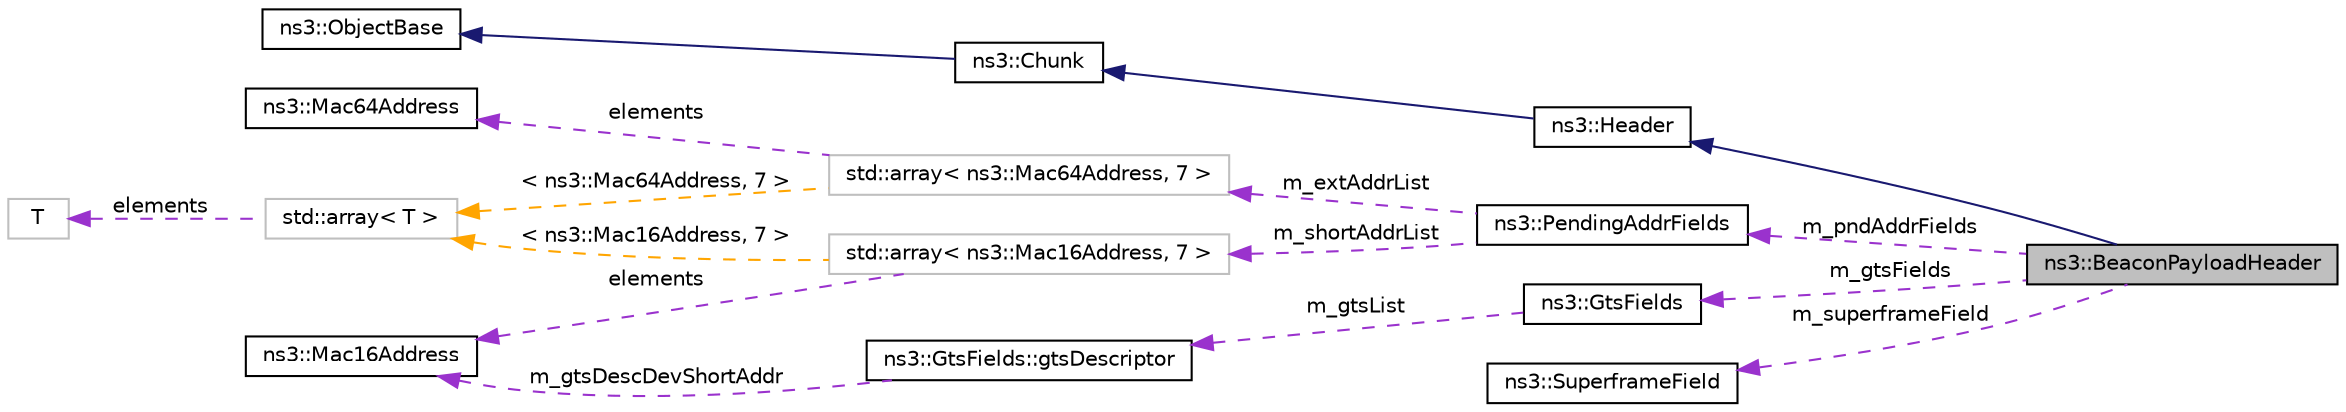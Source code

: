 digraph "ns3::BeaconPayloadHeader"
{
 // LATEX_PDF_SIZE
  edge [fontname="Helvetica",fontsize="10",labelfontname="Helvetica",labelfontsize="10"];
  node [fontname="Helvetica",fontsize="10",shape=record];
  rankdir="LR";
  Node1 [label="ns3::BeaconPayloadHeader",height=0.2,width=0.4,color="black", fillcolor="grey75", style="filled", fontcolor="black",tooltip="Implements the header for the MAC payload beacon frame according to the IEEE 802.15...."];
  Node2 -> Node1 [dir="back",color="midnightblue",fontsize="10",style="solid",fontname="Helvetica"];
  Node2 [label="ns3::Header",height=0.2,width=0.4,color="black", fillcolor="white", style="filled",URL="$classns3_1_1_header.html",tooltip="Protocol header serialization and deserialization."];
  Node3 -> Node2 [dir="back",color="midnightblue",fontsize="10",style="solid",fontname="Helvetica"];
  Node3 [label="ns3::Chunk",height=0.2,width=0.4,color="black", fillcolor="white", style="filled",URL="$classns3_1_1_chunk.html",tooltip="abstract base class for ns3::Header and ns3::Trailer"];
  Node4 -> Node3 [dir="back",color="midnightblue",fontsize="10",style="solid",fontname="Helvetica"];
  Node4 [label="ns3::ObjectBase",height=0.2,width=0.4,color="black", fillcolor="white", style="filled",URL="$classns3_1_1_object_base.html",tooltip="Anchor the ns-3 type and attribute system."];
  Node5 -> Node1 [dir="back",color="darkorchid3",fontsize="10",style="dashed",label=" m_pndAddrFields" ,fontname="Helvetica"];
  Node5 [label="ns3::PendingAddrFields",height=0.2,width=0.4,color="black", fillcolor="white", style="filled",URL="$classns3_1_1_pending_addr_fields.html",tooltip="Represent the Pending Address Specification field."];
  Node6 -> Node5 [dir="back",color="darkorchid3",fontsize="10",style="dashed",label=" m_extAddrList" ,fontname="Helvetica"];
  Node6 [label="std::array\< ns3::Mac64Address, 7 \>",height=0.2,width=0.4,color="grey75", fillcolor="white", style="filled",tooltip=" "];
  Node7 -> Node6 [dir="back",color="darkorchid3",fontsize="10",style="dashed",label=" elements" ,fontname="Helvetica"];
  Node7 [label="ns3::Mac64Address",height=0.2,width=0.4,color="black", fillcolor="white", style="filled",URL="$classns3_1_1_mac64_address.html",tooltip="an EUI-64 address"];
  Node8 -> Node6 [dir="back",color="orange",fontsize="10",style="dashed",label=" \< ns3::Mac64Address, 7 \>" ,fontname="Helvetica"];
  Node8 [label="std::array\< T \>",height=0.2,width=0.4,color="grey75", fillcolor="white", style="filled",tooltip=" "];
  Node9 -> Node8 [dir="back",color="darkorchid3",fontsize="10",style="dashed",label=" elements" ,fontname="Helvetica"];
  Node9 [label="T",height=0.2,width=0.4,color="grey75", fillcolor="white", style="filled",tooltip=" "];
  Node10 -> Node5 [dir="back",color="darkorchid3",fontsize="10",style="dashed",label=" m_shortAddrList" ,fontname="Helvetica"];
  Node10 [label="std::array\< ns3::Mac16Address, 7 \>",height=0.2,width=0.4,color="grey75", fillcolor="white", style="filled",tooltip=" "];
  Node11 -> Node10 [dir="back",color="darkorchid3",fontsize="10",style="dashed",label=" elements" ,fontname="Helvetica"];
  Node11 [label="ns3::Mac16Address",height=0.2,width=0.4,color="black", fillcolor="white", style="filled",URL="$classns3_1_1_mac16_address.html",tooltip="This class can contain 16 bit addresses."];
  Node8 -> Node10 [dir="back",color="orange",fontsize="10",style="dashed",label=" \< ns3::Mac16Address, 7 \>" ,fontname="Helvetica"];
  Node12 -> Node1 [dir="back",color="darkorchid3",fontsize="10",style="dashed",label=" m_superframeField" ,fontname="Helvetica"];
  Node12 [label="ns3::SuperframeField",height=0.2,width=0.4,color="black", fillcolor="white", style="filled",URL="$classns3_1_1_superframe_field.html",tooltip="Represent the Superframe Specification information field."];
  Node13 -> Node1 [dir="back",color="darkorchid3",fontsize="10",style="dashed",label=" m_gtsFields" ,fontname="Helvetica"];
  Node13 [label="ns3::GtsFields",height=0.2,width=0.4,color="black", fillcolor="white", style="filled",URL="$classns3_1_1_gts_fields.html",tooltip="Represent the GTS information fields."];
  Node14 -> Node13 [dir="back",color="darkorchid3",fontsize="10",style="dashed",label=" m_gtsList" ,fontname="Helvetica"];
  Node14 [label="ns3::GtsFields::gtsDescriptor",height=0.2,width=0.4,color="black", fillcolor="white", style="filled",URL="$structns3_1_1_gts_fields_1_1gts_descriptor.html",tooltip=" "];
  Node11 -> Node14 [dir="back",color="darkorchid3",fontsize="10",style="dashed",label=" m_gtsDescDevShortAddr" ,fontname="Helvetica"];
}
